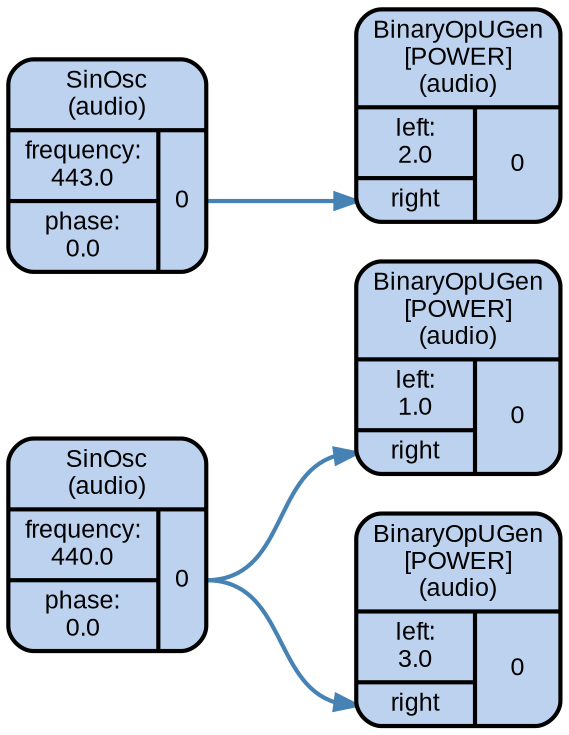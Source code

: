 digraph "synthdef_..." {
    graph [bgcolor=transparent,
        color=lightslategrey,
        dpi=72,
        fontname=Arial,
        outputorder=edgesfirst,
        overlap=prism,
        penwidth=2,
        rankdir=LR,
        ranksep=1,
        splines=spline,
        style="dotted, rounded"];
    node [fontname=Arial,
        fontsize=12,
        penwidth=2,
        shape=Mrecord,
        style="filled, rounded"];
    edge [penwidth=2];
    ugen_0 [fillcolor=lightsteelblue2,
        label="<f_0> SinOsc\n(audio) | { { <f_1_0_0> frequency:\n440.0 | <f_1_0_1> phase:\n0.0 } | { <f_1_1_0> 0 } }"];
    ugen_1 [fillcolor=lightsteelblue2,
        label="<f_0> BinaryOpUGen\n[POWER]\n(audio) | { { <f_1_0_0> left:\n1.0 | <f_1_0_1> right } | { <f_1_1_0> 0 } }"];
    ugen_2 [fillcolor=lightsteelblue2,
        label="<f_0> BinaryOpUGen\n[POWER]\n(audio) | { { <f_1_0_0> left:\n3.0 | <f_1_0_1> right } | { <f_1_1_0> 0 } }"];
    ugen_3 [fillcolor=lightsteelblue2,
        label="<f_0> SinOsc\n(audio) | { { <f_1_0_0> frequency:\n443.0 | <f_1_0_1> phase:\n0.0 } | { <f_1_1_0> 0 } }"];
    ugen_4 [fillcolor=lightsteelblue2,
        label="<f_0> BinaryOpUGen\n[POWER]\n(audio) | { { <f_1_0_0> left:\n2.0 | <f_1_0_1> right } | { <f_1_1_0> 0 } }"];
    ugen_0:f_1_1_0:e -> ugen_1:f_1_0_1:w [color=steelblue];
    ugen_0:f_1_1_0:e -> ugen_2:f_1_0_1:w [color=steelblue];
    ugen_3:f_1_1_0:e -> ugen_4:f_1_0_1:w [color=steelblue];
}